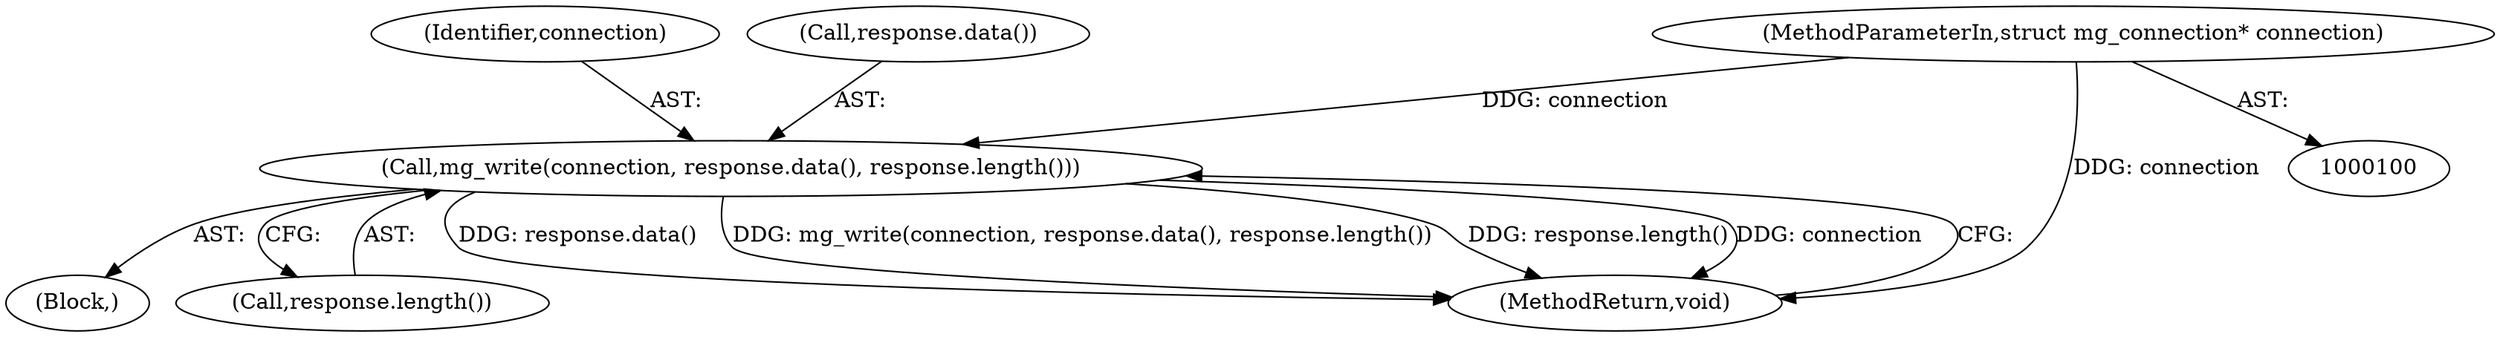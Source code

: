 digraph "0_Chrome_4ab22cfc619ee8ff17a8c50e289ec3b30731ceba_6@API" {
"1000115" [label="(Call,mg_write(connection, response.data(), response.length()))"];
"1000101" [label="(MethodParameterIn,struct mg_connection* connection)"];
"1000116" [label="(Identifier,connection)"];
"1000115" [label="(Call,mg_write(connection, response.data(), response.length()))"];
"1000103" [label="(Block,)"];
"1000101" [label="(MethodParameterIn,struct mg_connection* connection)"];
"1000117" [label="(Call,response.data())"];
"1000118" [label="(Call,response.length())"];
"1000119" [label="(MethodReturn,void)"];
"1000115" -> "1000103"  [label="AST: "];
"1000115" -> "1000118"  [label="CFG: "];
"1000116" -> "1000115"  [label="AST: "];
"1000117" -> "1000115"  [label="AST: "];
"1000118" -> "1000115"  [label="AST: "];
"1000119" -> "1000115"  [label="CFG: "];
"1000115" -> "1000119"  [label="DDG: response.data()"];
"1000115" -> "1000119"  [label="DDG: mg_write(connection, response.data(), response.length())"];
"1000115" -> "1000119"  [label="DDG: response.length()"];
"1000115" -> "1000119"  [label="DDG: connection"];
"1000101" -> "1000115"  [label="DDG: connection"];
"1000101" -> "1000100"  [label="AST: "];
"1000101" -> "1000119"  [label="DDG: connection"];
}
